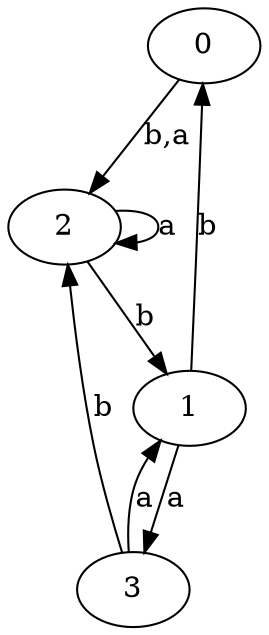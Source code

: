 digraph {
 ranksep=0.5;
 d2tdocpreamble = "\usetikzlibrary{automata}";
 d2tfigpreamble = "\tikzstyle{every state}= [ draw=blue!50,very thick,fill=blue!20]  \tikzstyle{auto}= [fill=white]";
 node [style="state"];
 edge [lblstyle="auto",topath="bend right", len=4  ]
  "0" [label="0",];
  "1" [label="1",style = "state, initial"];
  "2" [label="2",style = "state, accepting"];
  "3" [label="3",];
  "0" -> "2" [label="b,a"];
  "1" -> "0" [label="b"];
  "1" -> "3" [label="a"];
  "2" -> "1" [label="b"];
  "2" -> "2" [label="a",topath="loop above"];
  "3" -> "1" [label="a"];
  "3" -> "2" [label="b"];
}
